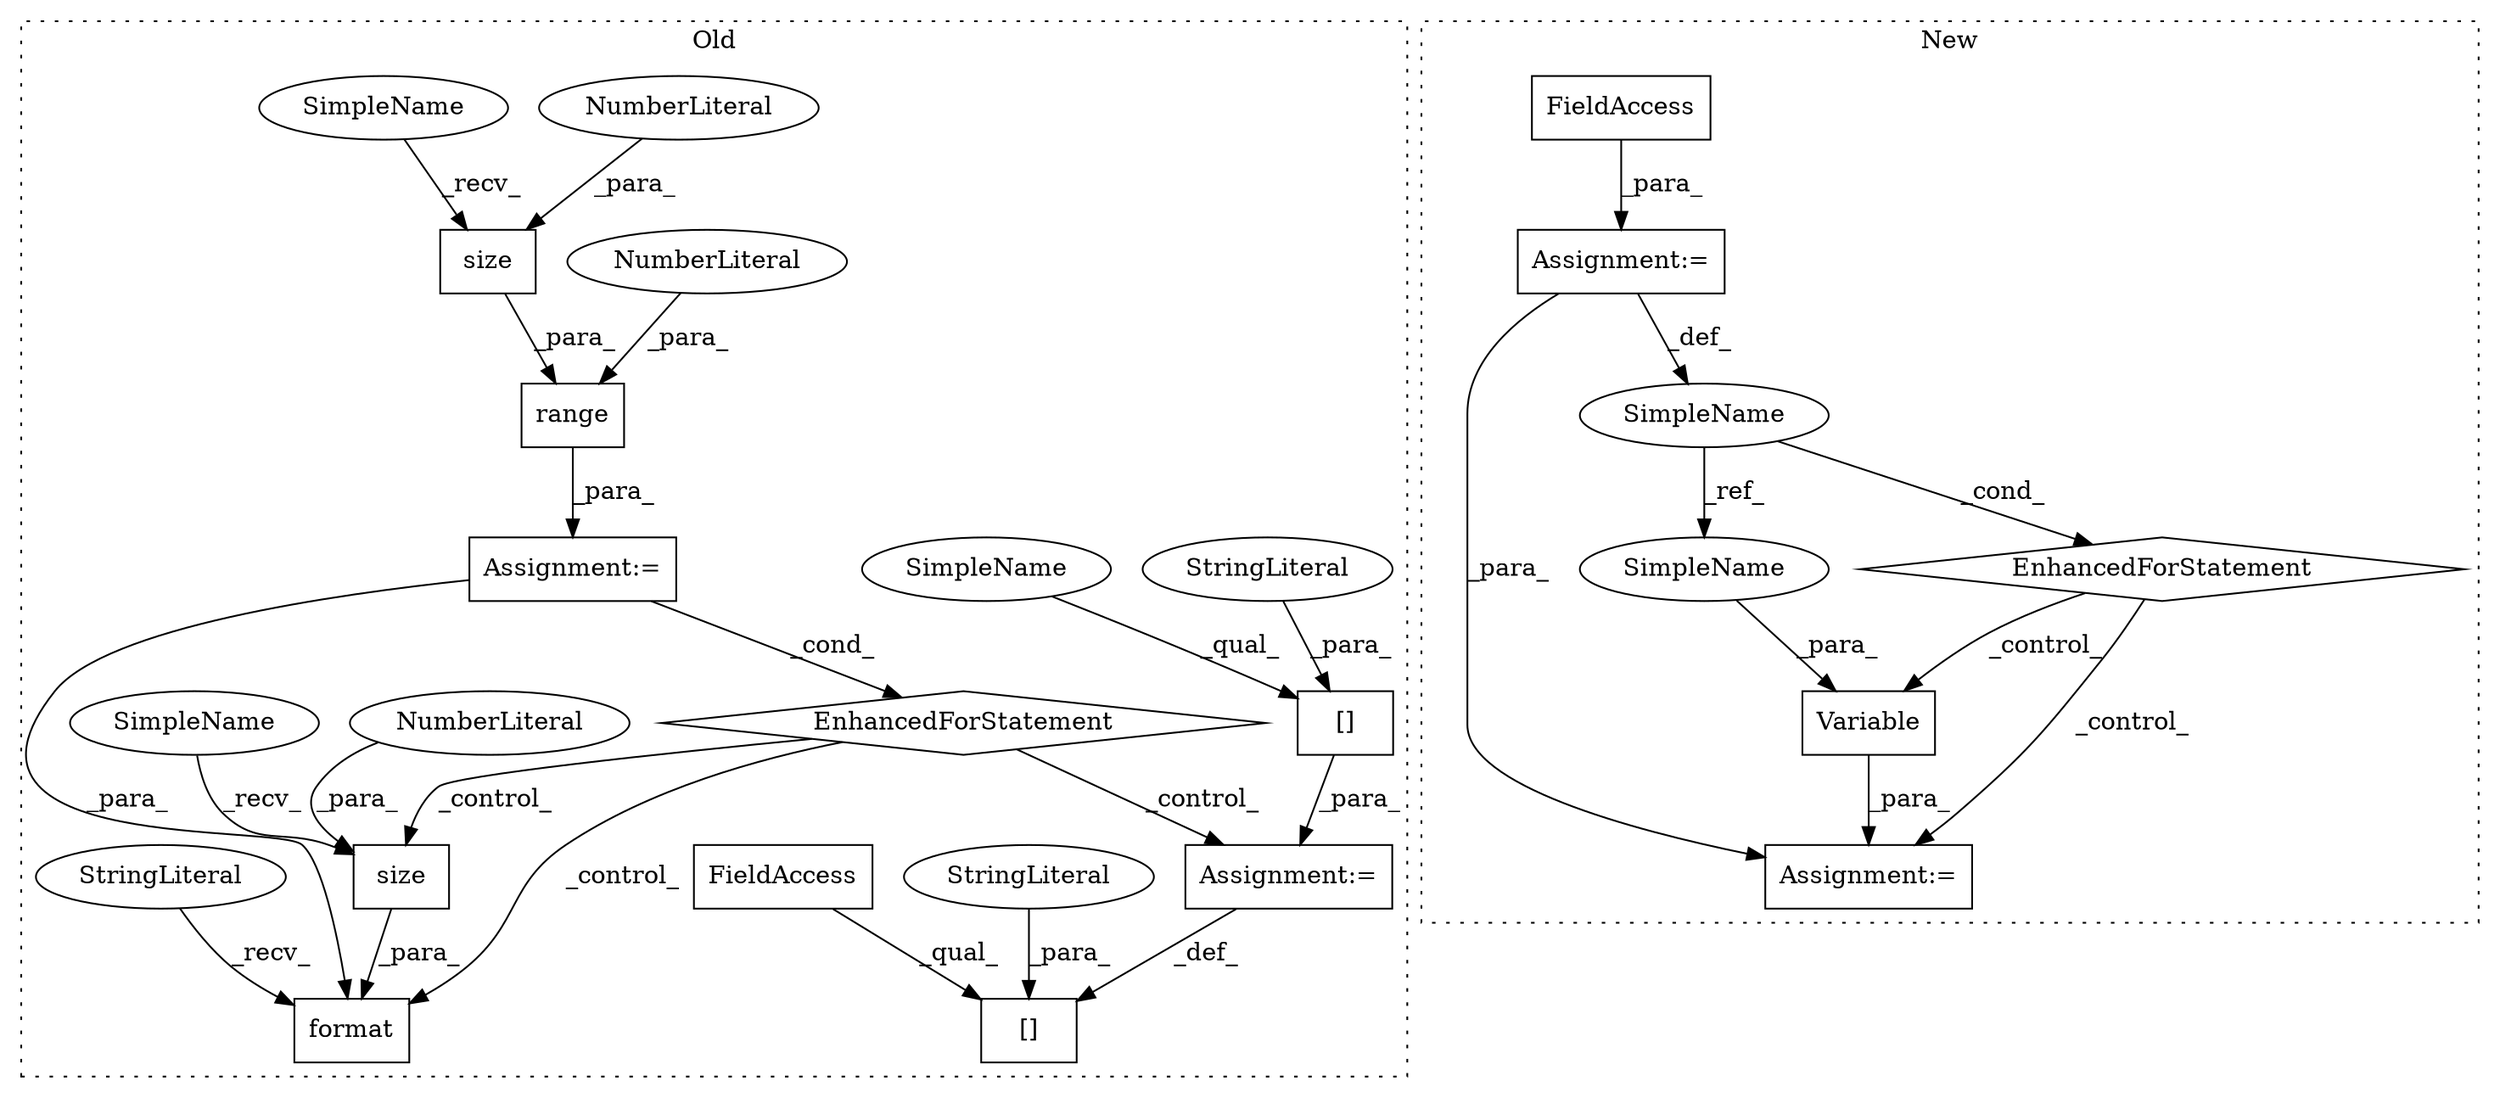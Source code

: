 digraph G {
subgraph cluster0 {
1 [label="size" a="32" s="3310,3316" l="5,1" shape="box"];
4 [label="NumberLiteral" a="34" s="3315" l="1" shape="ellipse"];
5 [label="Assignment:=" a="7" s="3227,3329" l="53,2" shape="box"];
6 [label="format" a="32" s="3758,3879" l="7,1" shape="box"];
8 [label="EnhancedForStatement" a="70" s="3227,3329" l="53,2" shape="diamond"];
9 [label="range" a="32" s="3288,3328" l="6,1" shape="box"];
10 [label="size" a="32" s="3800,3806" l="5,1" shape="box"];
11 [label="NumberLiteral" a="34" s="3805" l="1" shape="ellipse"];
12 [label="NumberLiteral" a="34" s="3294" l="1" shape="ellipse"];
13 [label="[]" a="2" s="3402,3449" l="14,1" shape="box"];
15 [label="StringLiteral" a="45" s="3416" l="33" shape="ellipse"];
16 [label="StringLiteral" a="45" s="3714" l="43" shape="ellipse"];
19 [label="Assignment:=" a="7" s="3401" l="1" shape="box"];
20 [label="[]" a="2" s="3368,3400" l="16,1" shape="box"];
21 [label="StringLiteral" a="45" s="3384" l="16" shape="ellipse"];
22 [label="FieldAccess" a="22" s="3368" l="15" shape="box"];
24 [label="SimpleName" a="42" s="3402" l="13" shape="ellipse"];
25 [label="SimpleName" a="42" s="3786" l="13" shape="ellipse"];
26 [label="SimpleName" a="42" s="3296" l="13" shape="ellipse"];
label = "Old";
style="dotted";
}
subgraph cluster1 {
2 [label="Variable" a="32" s="3326,3340" l="9,1" shape="box"];
3 [label="Assignment:=" a="7" s="3325" l="1" shape="box"];
7 [label="EnhancedForStatement" a="70" s="3233,3310" l="53,2" shape="diamond"];
14 [label="SimpleName" a="42" s="3290" l="5" shape="ellipse"];
17 [label="Assignment:=" a="7" s="3233,3310" l="53,2" shape="box"];
18 [label="FieldAccess" a="22" s="3298" l="12" shape="box"];
23 [label="SimpleName" a="42" s="3335" l="5" shape="ellipse"];
label = "New";
style="dotted";
}
1 -> 9 [label="_para_"];
2 -> 3 [label="_para_"];
4 -> 1 [label="_para_"];
5 -> 6 [label="_para_"];
5 -> 8 [label="_cond_"];
7 -> 2 [label="_control_"];
7 -> 3 [label="_control_"];
8 -> 10 [label="_control_"];
8 -> 19 [label="_control_"];
8 -> 6 [label="_control_"];
9 -> 5 [label="_para_"];
10 -> 6 [label="_para_"];
11 -> 10 [label="_para_"];
12 -> 9 [label="_para_"];
13 -> 19 [label="_para_"];
14 -> 23 [label="_ref_"];
14 -> 7 [label="_cond_"];
15 -> 13 [label="_para_"];
16 -> 6 [label="_recv_"];
17 -> 3 [label="_para_"];
17 -> 14 [label="_def_"];
18 -> 17 [label="_para_"];
19 -> 20 [label="_def_"];
21 -> 20 [label="_para_"];
22 -> 20 [label="_qual_"];
23 -> 2 [label="_para_"];
24 -> 13 [label="_qual_"];
25 -> 10 [label="_recv_"];
26 -> 1 [label="_recv_"];
}